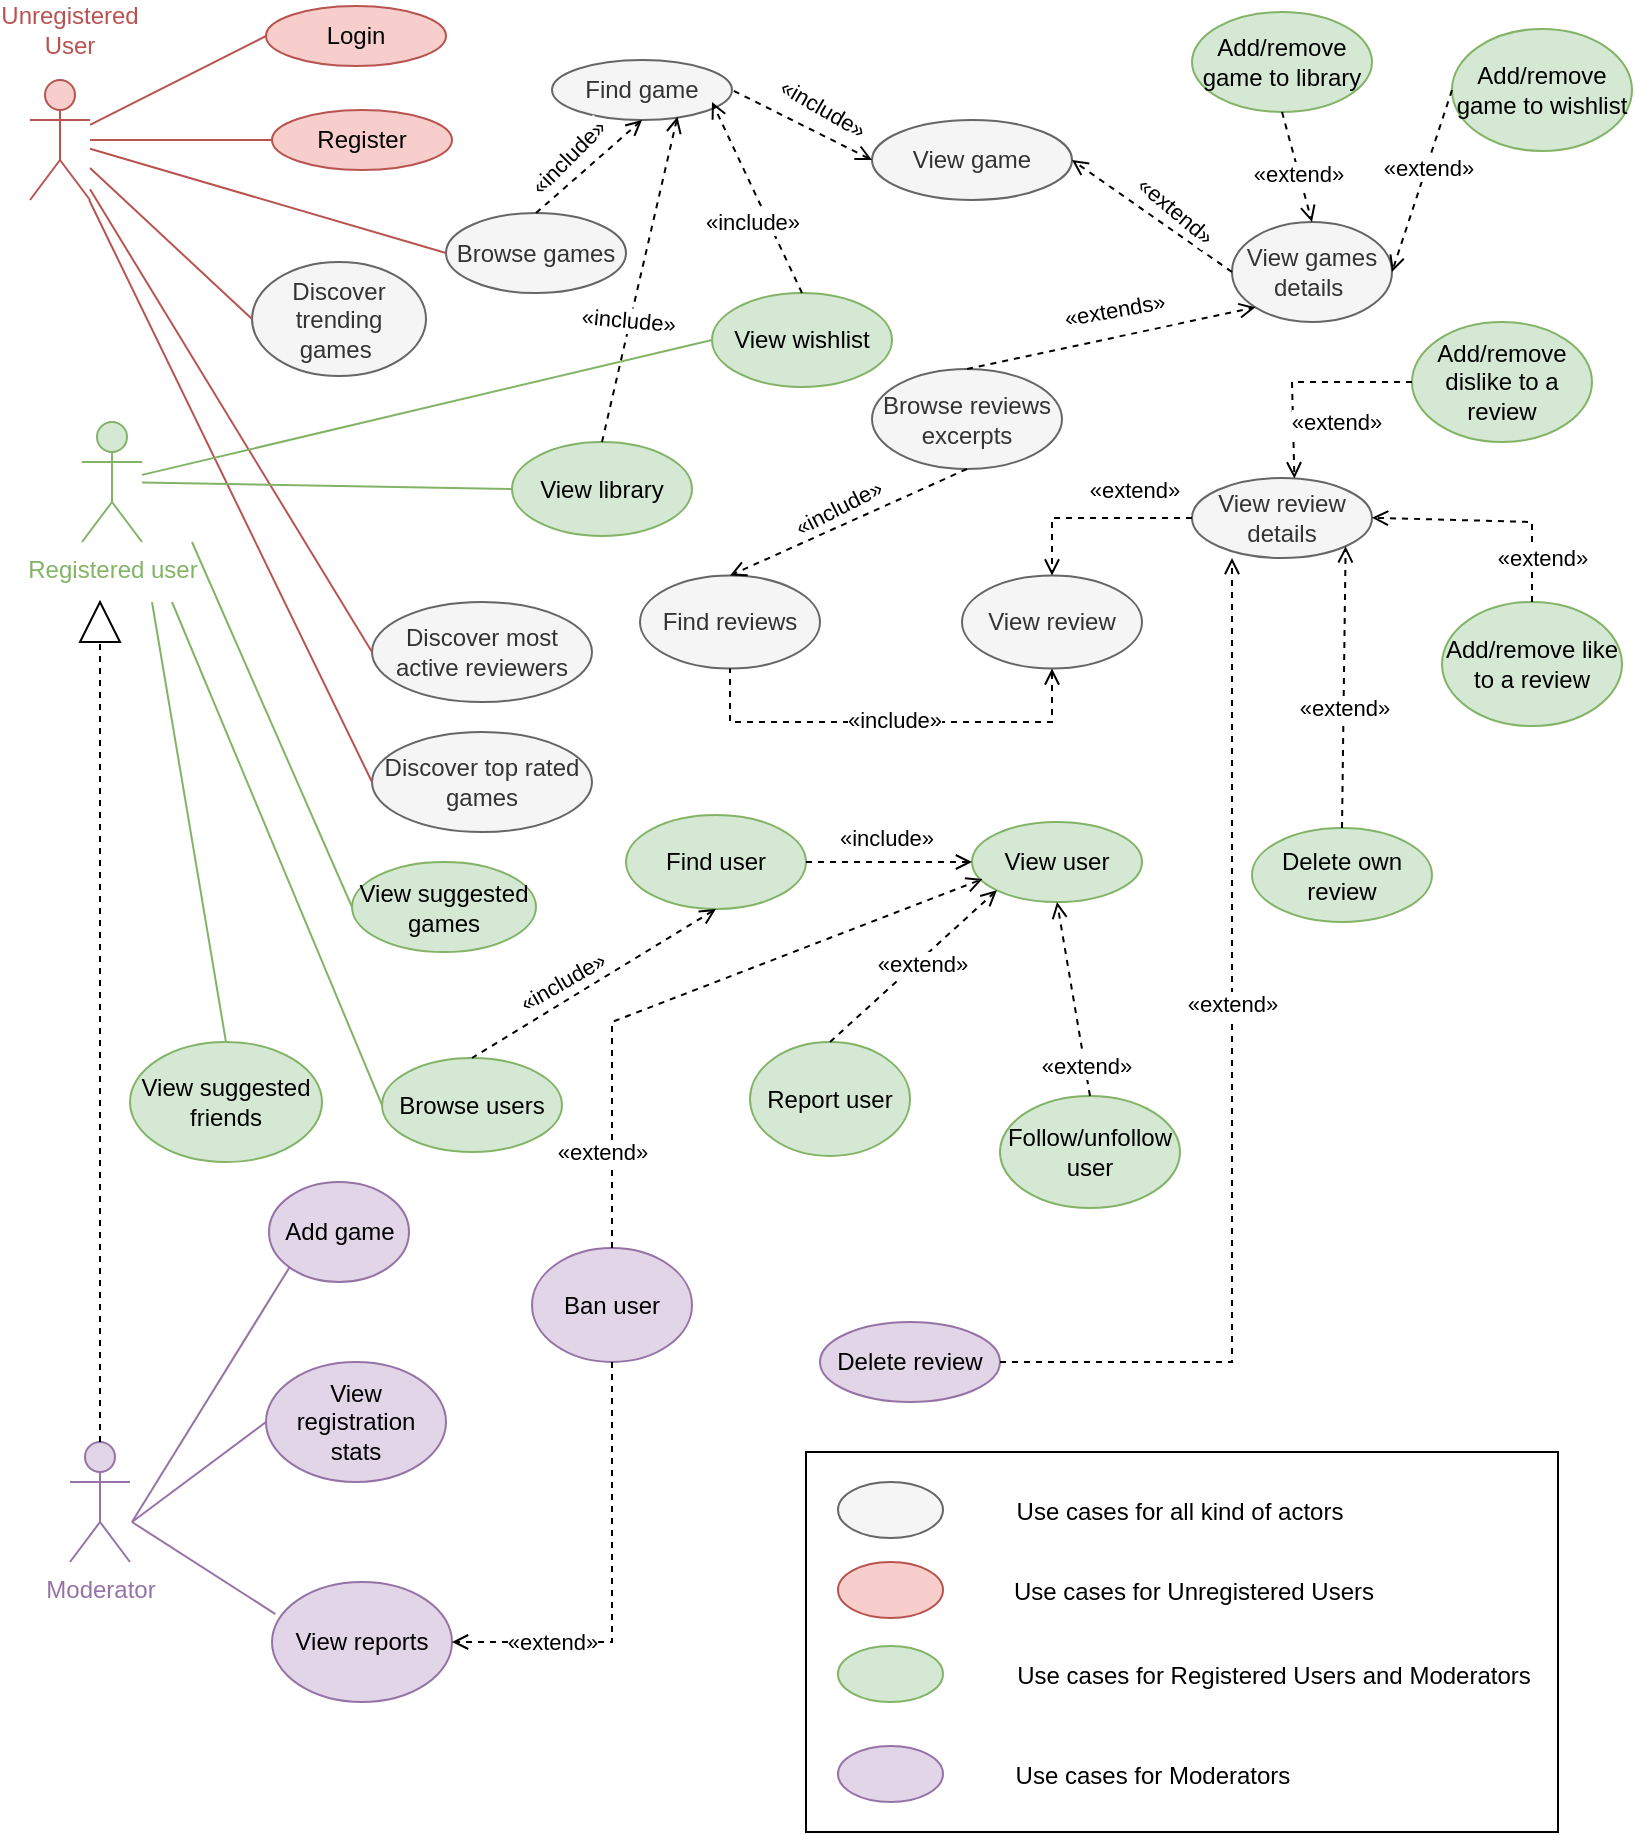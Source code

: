 <mxfile version="23.1.4" type="device">
  <diagram id="yN8YthIKL4q0k0T6N8ZN" name="Pagina-1">
    <mxGraphModel dx="989" dy="574" grid="1" gridSize="10" guides="1" tooltips="1" connect="1" arrows="1" fold="1" page="1" pageScale="1" pageWidth="827" pageHeight="1169" math="0" shadow="0">
      <root>
        <mxCell id="0" />
        <mxCell id="1" parent="0" />
        <mxCell id="J93L3I0hqiAf83k4fNBi-3" value="&lt;font color=&quot;#82b366&quot;&gt;Registered user&lt;/font&gt;" style="shape=umlActor;verticalLabelPosition=bottom;verticalAlign=top;html=1;outlineConnect=0;fillColor=#d5e8d4;strokeColor=#82b366;" parent="1" vertex="1">
          <mxGeometry x="52" y="268" width="30" height="60" as="geometry" />
        </mxCell>
        <mxCell id="J93L3I0hqiAf83k4fNBi-4" value="&lt;font color=&quot;#9673a6&quot;&gt;Moderator&lt;/font&gt;" style="shape=umlActor;verticalLabelPosition=bottom;verticalAlign=top;html=1;outlineConnect=0;fillColor=#e1d5e7;strokeColor=#9673a6;" parent="1" vertex="1">
          <mxGeometry x="46" y="778" width="30" height="60" as="geometry" />
        </mxCell>
        <mxCell id="J93L3I0hqiAf83k4fNBi-9" value="Browse games" style="ellipse;whiteSpace=wrap;html=1;fillColor=#f5f5f5;fontColor=#333333;strokeColor=#666666;" parent="1" vertex="1">
          <mxGeometry x="234" y="163.5" width="90" height="40" as="geometry" />
        </mxCell>
        <mxCell id="J93L3I0hqiAf83k4fNBi-11" value="" style="endArrow=none;html=1;rounded=0;entryX=0;entryY=0.5;entryDx=0;entryDy=0;fillColor=#f8cecc;strokeColor=#b85450;" parent="1" source="J93L3I0hqiAf83k4fNBi-1" target="J93L3I0hqiAf83k4fNBi-12" edge="1">
          <mxGeometry width="50" height="50" relative="1" as="geometry">
            <mxPoint x="157" y="188" as="sourcePoint" />
            <mxPoint x="237" y="188" as="targetPoint" />
          </mxGeometry>
        </mxCell>
        <mxCell id="J93L3I0hqiAf83k4fNBi-12" value="Login" style="ellipse;whiteSpace=wrap;html=1;fillColor=#f8cecc;strokeColor=#b85450;" parent="1" vertex="1">
          <mxGeometry x="144" y="60" width="90" height="30" as="geometry" />
        </mxCell>
        <mxCell id="J93L3I0hqiAf83k4fNBi-13" value="Find game" style="ellipse;whiteSpace=wrap;html=1;fillColor=#f5f5f5;fontColor=#333333;strokeColor=#666666;" parent="1" vertex="1">
          <mxGeometry x="287" y="87" width="90" height="30" as="geometry" />
        </mxCell>
        <mxCell id="J93L3I0hqiAf83k4fNBi-14" value="Register" style="ellipse;whiteSpace=wrap;html=1;fillColor=#f8cecc;strokeColor=#b85450;" parent="1" vertex="1">
          <mxGeometry x="147" y="112" width="90" height="30" as="geometry" />
        </mxCell>
        <mxCell id="J93L3I0hqiAf83k4fNBi-15" value="" style="endArrow=none;html=1;rounded=0;entryX=0;entryY=0.5;entryDx=0;entryDy=0;fillColor=#f8cecc;strokeColor=#b85450;" parent="1" source="J93L3I0hqiAf83k4fNBi-1" target="J93L3I0hqiAf83k4fNBi-14" edge="1">
          <mxGeometry width="50" height="50" relative="1" as="geometry">
            <mxPoint x="227" y="238" as="sourcePoint" />
            <mxPoint x="277" y="188" as="targetPoint" />
          </mxGeometry>
        </mxCell>
        <mxCell id="J93L3I0hqiAf83k4fNBi-16" value="" style="endArrow=none;html=1;rounded=0;entryX=0;entryY=0.5;entryDx=0;entryDy=0;fillColor=#f8cecc;strokeColor=#b85450;" parent="1" source="J93L3I0hqiAf83k4fNBi-1" target="J93L3I0hqiAf83k4fNBi-9" edge="1">
          <mxGeometry width="50" height="50" relative="1" as="geometry">
            <mxPoint x="117" y="238" as="sourcePoint" />
            <mxPoint x="187" y="248" as="targetPoint" />
          </mxGeometry>
        </mxCell>
        <mxCell id="J93L3I0hqiAf83k4fNBi-17" value="View game" style="ellipse;whiteSpace=wrap;html=1;fillColor=#f5f5f5;fontColor=#333333;strokeColor=#666666;" parent="1" vertex="1">
          <mxGeometry x="447" y="117" width="100" height="40" as="geometry" />
        </mxCell>
        <mxCell id="J93L3I0hqiAf83k4fNBi-20" value="" style="endArrow=none;html=1;rounded=0;exitX=0;exitY=0.5;exitDx=0;exitDy=0;dashed=1;endFill=0;entryX=1;entryY=0.5;entryDx=0;entryDy=0;startArrow=open;startFill=0;" parent="1" source="J93L3I0hqiAf83k4fNBi-17" target="J93L3I0hqiAf83k4fNBi-13" edge="1">
          <mxGeometry width="50" height="50" relative="1" as="geometry">
            <mxPoint x="297" y="288" as="sourcePoint" />
            <mxPoint x="217" y="268" as="targetPoint" />
          </mxGeometry>
        </mxCell>
        <mxCell id="J93L3I0hqiAf83k4fNBi-23" value="«include»" style="edgeLabel;html=1;align=center;verticalAlign=middle;resizable=0;points=[];rotation=30;" parent="1" vertex="1" connectable="0">
          <mxGeometry x="420.998" y="101.999" as="geometry">
            <mxPoint x="5.609" y="7.317" as="offset" />
          </mxGeometry>
        </mxCell>
        <mxCell id="J93L3I0hqiAf83k4fNBi-24" value="Discover top rated games" style="ellipse;whiteSpace=wrap;html=1;fillColor=#f5f5f5;fontColor=#333333;strokeColor=#666666;" parent="1" vertex="1">
          <mxGeometry x="197" y="423" width="110" height="50" as="geometry" />
        </mxCell>
        <mxCell id="J93L3I0hqiAf83k4fNBi-25" value="Discover most active reviewers" style="ellipse;whiteSpace=wrap;html=1;fillColor=#f5f5f5;fontColor=#333333;strokeColor=#666666;" parent="1" vertex="1">
          <mxGeometry x="197" y="358" width="110" height="50" as="geometry" />
        </mxCell>
        <mxCell id="J93L3I0hqiAf83k4fNBi-26" value="Browse reviews excerpts" style="ellipse;whiteSpace=wrap;html=1;fillColor=#f5f5f5;fontColor=#333333;strokeColor=#666666;" parent="1" vertex="1">
          <mxGeometry x="447" y="241.5" width="95" height="50" as="geometry" />
        </mxCell>
        <mxCell id="J93L3I0hqiAf83k4fNBi-27" value="View review details" style="ellipse;whiteSpace=wrap;html=1;fillColor=#f5f5f5;fontColor=#333333;strokeColor=#666666;" parent="1" vertex="1">
          <mxGeometry x="607" y="296" width="90" height="40" as="geometry" />
        </mxCell>
        <mxCell id="J93L3I0hqiAf83k4fNBi-28" value="View games details&amp;nbsp;" style="ellipse;whiteSpace=wrap;html=1;fillColor=#f5f5f5;fontColor=#333333;strokeColor=#666666;" parent="1" vertex="1">
          <mxGeometry x="627" y="168" width="80" height="50" as="geometry" />
        </mxCell>
        <mxCell id="J93L3I0hqiAf83k4fNBi-30" value="" style="endArrow=open;html=1;rounded=0;dashed=1;endFill=0;exitX=0;exitY=0.5;exitDx=0;exitDy=0;entryX=1;entryY=0.5;entryDx=0;entryDy=0;" parent="1" source="J93L3I0hqiAf83k4fNBi-28" target="J93L3I0hqiAf83k4fNBi-17" edge="1">
          <mxGeometry width="50" height="50" relative="1" as="geometry">
            <mxPoint x="377" y="218" as="sourcePoint" />
            <mxPoint x="397" y="138" as="targetPoint" />
          </mxGeometry>
        </mxCell>
        <mxCell id="J93L3I0hqiAf83k4fNBi-32" value="«extend»" style="edgeLabel;html=1;align=center;verticalAlign=middle;resizable=0;points=[];rotation=40;" parent="J93L3I0hqiAf83k4fNBi-30" vertex="1" connectable="0">
          <mxGeometry x="-0.297" relative="1" as="geometry">
            <mxPoint y="-12" as="offset" />
          </mxGeometry>
        </mxCell>
        <mxCell id="J93L3I0hqiAf83k4fNBi-34" value="" style="endArrow=open;html=1;rounded=0;dashed=1;endFill=0;entryX=0;entryY=1;entryDx=0;entryDy=0;exitX=0.5;exitY=0;exitDx=0;exitDy=0;" parent="1" source="J93L3I0hqiAf83k4fNBi-26" target="J93L3I0hqiAf83k4fNBi-28" edge="1">
          <mxGeometry width="50" height="50" relative="1" as="geometry">
            <mxPoint x="587" y="198" as="sourcePoint" />
            <mxPoint x="707" y="82.0" as="targetPoint" />
          </mxGeometry>
        </mxCell>
        <mxCell id="J93L3I0hqiAf83k4fNBi-38" value="«extends»" style="edgeLabel;html=1;align=center;verticalAlign=middle;resizable=0;points=[];rotation=-10;" parent="J93L3I0hqiAf83k4fNBi-34" vertex="1" connectable="0">
          <mxGeometry x="-0.26" y="-2" relative="1" as="geometry">
            <mxPoint x="19" y="-20" as="offset" />
          </mxGeometry>
        </mxCell>
        <mxCell id="J93L3I0hqiAf83k4fNBi-1" value="" style="shape=umlActor;verticalLabelPosition=bottom;verticalAlign=top;html=1;outlineConnect=0;fillColor=#f8cecc;strokeColor=#b85450;" parent="1" vertex="1">
          <mxGeometry x="26" y="97" width="30" height="60" as="geometry" />
        </mxCell>
        <mxCell id="J93L3I0hqiAf83k4fNBi-47" value="Discover trending games&amp;nbsp;" style="ellipse;whiteSpace=wrap;html=1;fillColor=#f5f5f5;fontColor=#333333;strokeColor=#666666;" parent="1" vertex="1">
          <mxGeometry x="137" y="188" width="87" height="57" as="geometry" />
        </mxCell>
        <mxCell id="J93L3I0hqiAf83k4fNBi-52" value="" style="endArrow=open;html=1;rounded=0;exitX=0.5;exitY=0;exitDx=0;exitDy=0;entryX=0.5;entryY=1;entryDx=0;entryDy=0;dashed=1;endFill=0;" parent="1" source="J93L3I0hqiAf83k4fNBi-9" target="J93L3I0hqiAf83k4fNBi-13" edge="1">
          <mxGeometry width="50" height="50" relative="1" as="geometry">
            <mxPoint x="327" y="158" as="sourcePoint" />
            <mxPoint x="337" y="198" as="targetPoint" />
          </mxGeometry>
        </mxCell>
        <mxCell id="J93L3I0hqiAf83k4fNBi-54" value="«include»" style="edgeLabel;html=1;align=center;verticalAlign=middle;resizable=0;points=[];rotation=-45;" parent="J93L3I0hqiAf83k4fNBi-52" vertex="1" connectable="0">
          <mxGeometry x="-0.279" y="-3" relative="1" as="geometry">
            <mxPoint x="-6" y="-13" as="offset" />
          </mxGeometry>
        </mxCell>
        <mxCell id="J93L3I0hqiAf83k4fNBi-56" value="" style="endArrow=none;html=1;rounded=0;entryX=0;entryY=0.5;entryDx=0;entryDy=0;fillColor=#f8cecc;strokeColor=#b85450;" parent="1" source="J93L3I0hqiAf83k4fNBi-1" target="J93L3I0hqiAf83k4fNBi-47" edge="1">
          <mxGeometry width="50" height="50" relative="1" as="geometry">
            <mxPoint x="127" y="328" as="sourcePoint" />
            <mxPoint x="177" y="278" as="targetPoint" />
          </mxGeometry>
        </mxCell>
        <mxCell id="J93L3I0hqiAf83k4fNBi-57" value="" style="endArrow=none;html=1;rounded=0;entryX=0;entryY=0.5;entryDx=0;entryDy=0;fillColor=#f8cecc;strokeColor=#b85450;" parent="1" source="J93L3I0hqiAf83k4fNBi-1" target="J93L3I0hqiAf83k4fNBi-25" edge="1">
          <mxGeometry width="50" height="50" relative="1" as="geometry">
            <mxPoint x="77" y="268" as="sourcePoint" />
            <mxPoint x="137" y="268" as="targetPoint" />
          </mxGeometry>
        </mxCell>
        <mxCell id="J93L3I0hqiAf83k4fNBi-58" value="" style="endArrow=none;html=1;rounded=0;entryX=0;entryY=0.5;entryDx=0;entryDy=0;fillColor=#f8cecc;strokeColor=#b85450;" parent="1" source="J93L3I0hqiAf83k4fNBi-1" target="J93L3I0hqiAf83k4fNBi-24" edge="1">
          <mxGeometry width="50" height="50" relative="1" as="geometry">
            <mxPoint x="47" y="318" as="sourcePoint" />
            <mxPoint x="97" y="268" as="targetPoint" />
          </mxGeometry>
        </mxCell>
        <mxCell id="J93L3I0hqiAf83k4fNBi-60" value="&lt;font style=&quot;font-size: 12px;&quot; color=&quot;#b85450&quot;&gt;Unregistered&lt;br&gt;User&lt;/font&gt;" style="text;html=1;align=center;verticalAlign=middle;whiteSpace=wrap;rounded=0;" parent="1" vertex="1">
          <mxGeometry x="16" y="57" width="60" height="30" as="geometry" />
        </mxCell>
        <mxCell id="J93L3I0hqiAf83k4fNBi-65" value="Add/remove game to wishlist" style="ellipse;whiteSpace=wrap;html=1;fillColor=#d5e8d4;strokeColor=#82b366;" parent="1" vertex="1">
          <mxGeometry x="737" y="71.5" width="90" height="61" as="geometry" />
        </mxCell>
        <mxCell id="J93L3I0hqiAf83k4fNBi-66" value="Add/remove game to library" style="ellipse;whiteSpace=wrap;html=1;fillColor=#d5e8d4;strokeColor=#82b366;" parent="1" vertex="1">
          <mxGeometry x="607" y="63" width="90" height="50" as="geometry" />
        </mxCell>
        <mxCell id="J93L3I0hqiAf83k4fNBi-67" value="" style="endArrow=open;html=1;rounded=0;dashed=1;endFill=0;exitX=0.5;exitY=1;exitDx=0;exitDy=0;entryX=0.5;entryY=0;entryDx=0;entryDy=0;" parent="1" source="J93L3I0hqiAf83k4fNBi-66" target="J93L3I0hqiAf83k4fNBi-28" edge="1">
          <mxGeometry width="50" height="50" relative="1" as="geometry">
            <mxPoint x="687" y="283" as="sourcePoint" />
            <mxPoint x="627" y="238" as="targetPoint" />
          </mxGeometry>
        </mxCell>
        <mxCell id="J93L3I0hqiAf83k4fNBi-68" value="«extend»" style="edgeLabel;html=1;align=center;verticalAlign=middle;resizable=0;points=[];rotation=0;" parent="J93L3I0hqiAf83k4fNBi-67" vertex="1" connectable="0">
          <mxGeometry x="-0.297" relative="1" as="geometry">
            <mxPoint x="2" y="11" as="offset" />
          </mxGeometry>
        </mxCell>
        <mxCell id="J93L3I0hqiAf83k4fNBi-69" value="" style="endArrow=open;html=1;rounded=0;dashed=1;endFill=0;exitX=0;exitY=0.5;exitDx=0;exitDy=0;entryX=1;entryY=0.5;entryDx=0;entryDy=0;" parent="1" source="J93L3I0hqiAf83k4fNBi-65" target="J93L3I0hqiAf83k4fNBi-28" edge="1">
          <mxGeometry width="50" height="50" relative="1" as="geometry">
            <mxPoint x="640" y="102" as="sourcePoint" />
            <mxPoint x="657" y="167" as="targetPoint" />
          </mxGeometry>
        </mxCell>
        <mxCell id="J93L3I0hqiAf83k4fNBi-70" value="«extend»" style="edgeLabel;html=1;align=center;verticalAlign=middle;resizable=0;points=[];rotation=0;" parent="J93L3I0hqiAf83k4fNBi-69" vertex="1" connectable="0">
          <mxGeometry x="-0.297" relative="1" as="geometry">
            <mxPoint x="-2" y="7" as="offset" />
          </mxGeometry>
        </mxCell>
        <mxCell id="J93L3I0hqiAf83k4fNBi-71" value="" style="triangle;whiteSpace=wrap;html=1;rotation=-90;" parent="1" vertex="1">
          <mxGeometry x="51" y="358" width="20" height="20" as="geometry" />
        </mxCell>
        <mxCell id="J93L3I0hqiAf83k4fNBi-72" value="" style="endArrow=none;html=1;rounded=0;entryX=0;entryY=0.5;entryDx=0;entryDy=0;dashed=1;" parent="1" source="J93L3I0hqiAf83k4fNBi-4" target="J93L3I0hqiAf83k4fNBi-71" edge="1">
          <mxGeometry width="50" height="50" relative="1" as="geometry">
            <mxPoint x="77" y="448" as="sourcePoint" />
            <mxPoint x="127" y="398" as="targetPoint" />
          </mxGeometry>
        </mxCell>
        <mxCell id="J93L3I0hqiAf83k4fNBi-77" value="Delete review" style="ellipse;whiteSpace=wrap;html=1;fillColor=#e1d5e7;strokeColor=#9673a6;" parent="1" vertex="1">
          <mxGeometry x="421" y="718" width="90" height="40" as="geometry" />
        </mxCell>
        <mxCell id="J93L3I0hqiAf83k4fNBi-79" value="Add/remove like to a review" style="ellipse;whiteSpace=wrap;html=1;fillColor=#d5e8d4;strokeColor=#82b366;" parent="1" vertex="1">
          <mxGeometry x="732" y="358" width="90" height="62" as="geometry" />
        </mxCell>
        <mxCell id="J93L3I0hqiAf83k4fNBi-80" value="Add/remove dislike to a review" style="ellipse;whiteSpace=wrap;html=1;fillColor=#d5e8d4;strokeColor=#82b366;" parent="1" vertex="1">
          <mxGeometry x="717" y="218" width="90" height="60" as="geometry" />
        </mxCell>
        <mxCell id="J93L3I0hqiAf83k4fNBi-82" value="" style="endArrow=open;html=1;rounded=0;dashed=1;endFill=0;exitX=0;exitY=0.5;exitDx=0;exitDy=0;entryX=0.569;entryY=0.005;entryDx=0;entryDy=0;entryPerimeter=0;" parent="1" source="J93L3I0hqiAf83k4fNBi-80" target="J93L3I0hqiAf83k4fNBi-27" edge="1">
          <mxGeometry width="50" height="50" relative="1" as="geometry">
            <mxPoint x="707" y="238" as="sourcePoint" />
            <mxPoint x="572" y="238" as="targetPoint" />
            <Array as="points">
              <mxPoint x="657" y="248" />
            </Array>
          </mxGeometry>
        </mxCell>
        <mxCell id="J93L3I0hqiAf83k4fNBi-83" value="«extend»" style="edgeLabel;html=1;align=center;verticalAlign=middle;resizable=0;points=[];rotation=0;" parent="J93L3I0hqiAf83k4fNBi-82" vertex="1" connectable="0">
          <mxGeometry x="-0.297" relative="1" as="geometry">
            <mxPoint y="20" as="offset" />
          </mxGeometry>
        </mxCell>
        <mxCell id="J93L3I0hqiAf83k4fNBi-85" value="" style="endArrow=open;html=1;rounded=0;dashed=1;endFill=0;exitX=0.5;exitY=0;exitDx=0;exitDy=0;entryX=1;entryY=0.5;entryDx=0;entryDy=0;" parent="1" source="J93L3I0hqiAf83k4fNBi-79" edge="1">
          <mxGeometry width="50" height="50" relative="1" as="geometry">
            <mxPoint x="779.21" y="348.004" as="sourcePoint" />
            <mxPoint x="697" y="315.88" as="targetPoint" />
            <Array as="points">
              <mxPoint x="777" y="318" />
            </Array>
          </mxGeometry>
        </mxCell>
        <mxCell id="J93L3I0hqiAf83k4fNBi-86" value="«extend»" style="edgeLabel;html=1;align=center;verticalAlign=middle;resizable=0;points=[];rotation=0;" parent="J93L3I0hqiAf83k4fNBi-85" vertex="1" connectable="0">
          <mxGeometry x="-0.297" relative="1" as="geometry">
            <mxPoint x="7" y="18" as="offset" />
          </mxGeometry>
        </mxCell>
        <mxCell id="J93L3I0hqiAf83k4fNBi-87" value="Delete own review" style="ellipse;whiteSpace=wrap;html=1;fillColor=#d5e8d4;strokeColor=#82b366;" parent="1" vertex="1">
          <mxGeometry x="637" y="471" width="90" height="47" as="geometry" />
        </mxCell>
        <mxCell id="J93L3I0hqiAf83k4fNBi-88" value="" style="endArrow=open;html=1;rounded=0;dashed=1;endFill=0;exitX=0.5;exitY=0;exitDx=0;exitDy=0;entryX=1;entryY=1;entryDx=0;entryDy=0;" parent="1" source="J93L3I0hqiAf83k4fNBi-87" target="J93L3I0hqiAf83k4fNBi-27" edge="1">
          <mxGeometry width="50" height="50" relative="1" as="geometry">
            <mxPoint x="577" y="337" as="sourcePoint" />
            <mxPoint x="447" y="328" as="targetPoint" />
          </mxGeometry>
        </mxCell>
        <mxCell id="J93L3I0hqiAf83k4fNBi-89" value="«extend»" style="edgeLabel;html=1;align=center;verticalAlign=middle;resizable=0;points=[];rotation=0;" parent="J93L3I0hqiAf83k4fNBi-88" vertex="1" connectable="0">
          <mxGeometry x="-0.297" relative="1" as="geometry">
            <mxPoint y="-11" as="offset" />
          </mxGeometry>
        </mxCell>
        <mxCell id="J93L3I0hqiAf83k4fNBi-92" value="" style="endArrow=open;html=1;rounded=0;dashed=1;endFill=0;exitX=1;exitY=0.5;exitDx=0;exitDy=0;entryX=0.5;entryY=1;entryDx=0;entryDy=0;" parent="1" source="J93L3I0hqiAf83k4fNBi-77" edge="1">
          <mxGeometry width="50" height="50" relative="1" as="geometry">
            <mxPoint x="672.0" y="878" as="sourcePoint" />
            <mxPoint x="627.0" y="336.0" as="targetPoint" />
            <Array as="points">
              <mxPoint x="627" y="738" />
            </Array>
          </mxGeometry>
        </mxCell>
        <mxCell id="J93L3I0hqiAf83k4fNBi-93" value="«extend»" style="edgeLabel;html=1;align=center;verticalAlign=middle;resizable=0;points=[];rotation=0;" parent="J93L3I0hqiAf83k4fNBi-92" vertex="1" connectable="0">
          <mxGeometry x="-0.26" y="-2" relative="1" as="geometry">
            <mxPoint x="-2" y="-104" as="offset" />
          </mxGeometry>
        </mxCell>
        <mxCell id="J93L3I0hqiAf83k4fNBi-95" value="View library" style="ellipse;whiteSpace=wrap;html=1;fillColor=#d5e8d4;strokeColor=#82b366;" parent="1" vertex="1">
          <mxGeometry x="267" y="278" width="90" height="47" as="geometry" />
        </mxCell>
        <mxCell id="J93L3I0hqiAf83k4fNBi-96" value="View wishlist" style="ellipse;whiteSpace=wrap;html=1;fillColor=#d5e8d4;strokeColor=#82b366;" parent="1" vertex="1">
          <mxGeometry x="367" y="203.5" width="90" height="47" as="geometry" />
        </mxCell>
        <mxCell id="J93L3I0hqiAf83k4fNBi-105" value="" style="endArrow=none;html=1;rounded=0;entryX=0;entryY=0.5;entryDx=0;entryDy=0;fillColor=#d5e8d4;strokeColor=#82b366;" parent="1" source="J93L3I0hqiAf83k4fNBi-3" target="J93L3I0hqiAf83k4fNBi-95" edge="1">
          <mxGeometry width="50" height="50" relative="1" as="geometry">
            <mxPoint x="417" y="398" as="sourcePoint" />
            <mxPoint x="467" y="348" as="targetPoint" />
          </mxGeometry>
        </mxCell>
        <mxCell id="J93L3I0hqiAf83k4fNBi-106" value="" style="endArrow=none;html=1;rounded=0;entryX=0;entryY=0.5;entryDx=0;entryDy=0;fillColor=#d5e8d4;strokeColor=#82b366;" parent="1" source="J93L3I0hqiAf83k4fNBi-3" target="J93L3I0hqiAf83k4fNBi-96" edge="1">
          <mxGeometry width="50" height="50" relative="1" as="geometry">
            <mxPoint x="357" y="398" as="sourcePoint" />
            <mxPoint x="407" y="348" as="targetPoint" />
          </mxGeometry>
        </mxCell>
        <mxCell id="J93L3I0hqiAf83k4fNBi-109" value="Find user" style="ellipse;whiteSpace=wrap;html=1;fillColor=#d5e8d4;strokeColor=#82b366;" parent="1" vertex="1">
          <mxGeometry x="324" y="464.5" width="90" height="47" as="geometry" />
        </mxCell>
        <mxCell id="J93L3I0hqiAf83k4fNBi-110" value="Browse users" style="ellipse;whiteSpace=wrap;html=1;fillColor=#d5e8d4;strokeColor=#82b366;" parent="1" vertex="1">
          <mxGeometry x="202" y="586" width="90" height="47" as="geometry" />
        </mxCell>
        <mxCell id="J93L3I0hqiAf83k4fNBi-111" value="View user" style="ellipse;whiteSpace=wrap;html=1;fillColor=#d5e8d4;strokeColor=#82b366;" parent="1" vertex="1">
          <mxGeometry x="497" y="468" width="85" height="40" as="geometry" />
        </mxCell>
        <mxCell id="J93L3I0hqiAf83k4fNBi-115" value="" style="endArrow=open;html=1;rounded=0;exitX=1;exitY=0.5;exitDx=0;exitDy=0;entryX=0;entryY=0.5;entryDx=0;entryDy=0;endFill=0;dashed=1;" parent="1" source="J93L3I0hqiAf83k4fNBi-109" target="J93L3I0hqiAf83k4fNBi-111" edge="1">
          <mxGeometry width="50" height="50" relative="1" as="geometry">
            <mxPoint x="487" y="518" as="sourcePoint" />
            <mxPoint x="567" y="518" as="targetPoint" />
          </mxGeometry>
        </mxCell>
        <mxCell id="J93L3I0hqiAf83k4fNBi-116" value="«include»" style="edgeLabel;html=1;align=center;verticalAlign=middle;resizable=0;points=[];rotation=0;" parent="J93L3I0hqiAf83k4fNBi-115" vertex="1" connectable="0">
          <mxGeometry x="0.056" relative="1" as="geometry">
            <mxPoint x="-4" y="-12" as="offset" />
          </mxGeometry>
        </mxCell>
        <mxCell id="J93L3I0hqiAf83k4fNBi-118" value="" style="endArrow=none;html=1;rounded=0;exitX=0.5;exitY=1;exitDx=0;exitDy=0;entryX=0.5;entryY=0;entryDx=0;entryDy=0;endFill=0;dashed=1;startArrow=open;startFill=0;" parent="1" source="J93L3I0hqiAf83k4fNBi-109" target="J93L3I0hqiAf83k4fNBi-110" edge="1">
          <mxGeometry width="50" height="50" relative="1" as="geometry">
            <mxPoint x="417" y="412" as="sourcePoint" />
            <mxPoint x="497" y="408" as="targetPoint" />
          </mxGeometry>
        </mxCell>
        <mxCell id="J93L3I0hqiAf83k4fNBi-119" value="«include»" style="edgeLabel;html=1;align=center;verticalAlign=middle;resizable=0;points=[];rotation=-30;" parent="J93L3I0hqiAf83k4fNBi-118" vertex="1" connectable="0">
          <mxGeometry x="0.056" relative="1" as="geometry">
            <mxPoint x="-13" y="-3" as="offset" />
          </mxGeometry>
        </mxCell>
        <mxCell id="J93L3I0hqiAf83k4fNBi-121" value="Follow/unfollow user" style="ellipse;whiteSpace=wrap;html=1;fillColor=#d5e8d4;strokeColor=#82b366;" parent="1" vertex="1">
          <mxGeometry x="511" y="605" width="90" height="56" as="geometry" />
        </mxCell>
        <mxCell id="J93L3I0hqiAf83k4fNBi-122" value="Report user" style="ellipse;whiteSpace=wrap;html=1;fillColor=#d5e8d4;strokeColor=#82b366;" parent="1" vertex="1">
          <mxGeometry x="386" y="578" width="80" height="57" as="geometry" />
        </mxCell>
        <mxCell id="J93L3I0hqiAf83k4fNBi-123" value="" style="endArrow=open;html=1;rounded=0;entryX=0;entryY=1;entryDx=0;entryDy=0;exitX=0.5;exitY=0;exitDx=0;exitDy=0;dashed=1;endFill=0;" parent="1" source="J93L3I0hqiAf83k4fNBi-122" target="J93L3I0hqiAf83k4fNBi-111" edge="1">
          <mxGeometry width="50" height="50" relative="1" as="geometry">
            <mxPoint x="437" y="518" as="sourcePoint" />
            <mxPoint x="487" y="468" as="targetPoint" />
          </mxGeometry>
        </mxCell>
        <mxCell id="J93L3I0hqiAf83k4fNBi-128" value="«extend»" style="edgeLabel;html=1;align=center;verticalAlign=middle;resizable=0;points=[];" parent="J93L3I0hqiAf83k4fNBi-123" vertex="1" connectable="0">
          <mxGeometry x="0.107" y="1" relative="1" as="geometry">
            <mxPoint y="4" as="offset" />
          </mxGeometry>
        </mxCell>
        <mxCell id="J93L3I0hqiAf83k4fNBi-124" value="" style="endArrow=open;html=1;rounded=0;entryX=0.5;entryY=1;entryDx=0;entryDy=0;exitX=0.5;exitY=0;exitDx=0;exitDy=0;dashed=1;endFill=0;" parent="1" source="J93L3I0hqiAf83k4fNBi-121" target="J93L3I0hqiAf83k4fNBi-111" edge="1">
          <mxGeometry width="50" height="50" relative="1" as="geometry">
            <mxPoint x="457" y="498" as="sourcePoint" />
            <mxPoint x="507" y="448" as="targetPoint" />
            <Array as="points" />
          </mxGeometry>
        </mxCell>
        <mxCell id="J93L3I0hqiAf83k4fNBi-127" value="«extend»" style="edgeLabel;html=1;align=center;verticalAlign=middle;resizable=0;points=[];" parent="J93L3I0hqiAf83k4fNBi-124" vertex="1" connectable="0">
          <mxGeometry x="-0.191" relative="1" as="geometry">
            <mxPoint x="4" y="24" as="offset" />
          </mxGeometry>
        </mxCell>
        <mxCell id="J93L3I0hqiAf83k4fNBi-133" value="" style="endArrow=none;html=1;rounded=0;exitX=0.5;exitY=0;exitDx=0;exitDy=0;fillColor=#d5e8d4;strokeColor=#82b366;" parent="1" source="J93L3I0hqiAf83k4fNBi-134" edge="1">
          <mxGeometry width="50" height="50" relative="1" as="geometry">
            <mxPoint x="117" y="458" as="sourcePoint" />
            <mxPoint x="87" y="358" as="targetPoint" />
          </mxGeometry>
        </mxCell>
        <mxCell id="J93L3I0hqiAf83k4fNBi-134" value="View suggested friends" style="ellipse;whiteSpace=wrap;html=1;fillColor=#d5e8d4;strokeColor=#82b366;" parent="1" vertex="1">
          <mxGeometry x="76" y="578" width="96" height="60" as="geometry" />
        </mxCell>
        <mxCell id="J93L3I0hqiAf83k4fNBi-135" value="Add game" style="ellipse;whiteSpace=wrap;html=1;fillColor=#e1d5e7;strokeColor=#9673a6;" parent="1" vertex="1">
          <mxGeometry x="145.5" y="648" width="70" height="50" as="geometry" />
        </mxCell>
        <mxCell id="J93L3I0hqiAf83k4fNBi-136" value="View reports" style="ellipse;whiteSpace=wrap;html=1;fillColor=#e1d5e7;strokeColor=#9673a6;" parent="1" vertex="1">
          <mxGeometry x="147" y="848" width="90" height="60" as="geometry" />
        </mxCell>
        <mxCell id="J93L3I0hqiAf83k4fNBi-137" value="Ban user" style="ellipse;whiteSpace=wrap;html=1;fillColor=#e1d5e7;strokeColor=#9673a6;" parent="1" vertex="1">
          <mxGeometry x="277" y="681" width="80" height="57" as="geometry" />
        </mxCell>
        <mxCell id="J93L3I0hqiAf83k4fNBi-138" value="" style="endArrow=none;html=1;rounded=0;entryX=0;entryY=1;entryDx=0;entryDy=0;fillColor=#e1d5e7;strokeColor=#9673a6;" parent="1" target="J93L3I0hqiAf83k4fNBi-135" edge="1">
          <mxGeometry width="50" height="50" relative="1" as="geometry">
            <mxPoint x="77" y="818" as="sourcePoint" />
            <mxPoint x="117" y="658" as="targetPoint" />
          </mxGeometry>
        </mxCell>
        <mxCell id="J93L3I0hqiAf83k4fNBi-139" value="" style="endArrow=none;html=1;rounded=0;entryX=0.019;entryY=0.267;entryDx=0;entryDy=0;entryPerimeter=0;fillColor=#e1d5e7;strokeColor=#9673a6;" parent="1" target="J93L3I0hqiAf83k4fNBi-136" edge="1">
          <mxGeometry width="50" height="50" relative="1" as="geometry">
            <mxPoint x="77" y="818" as="sourcePoint" />
            <mxPoint x="277" y="578" as="targetPoint" />
          </mxGeometry>
        </mxCell>
        <mxCell id="J93L3I0hqiAf83k4fNBi-141" value="" style="endArrow=open;html=1;rounded=0;exitX=0.5;exitY=1;exitDx=0;exitDy=0;dashed=1;endFill=0;entryX=1;entryY=0.5;entryDx=0;entryDy=0;" parent="1" source="J93L3I0hqiAf83k4fNBi-137" target="J93L3I0hqiAf83k4fNBi-136" edge="1">
          <mxGeometry width="50" height="50" relative="1" as="geometry">
            <mxPoint x="314" y="725" as="sourcePoint" />
            <mxPoint x="244" y="878" as="targetPoint" />
            <Array as="points">
              <mxPoint x="317" y="878" />
            </Array>
          </mxGeometry>
        </mxCell>
        <mxCell id="J93L3I0hqiAf83k4fNBi-146" value="«extend»" style="edgeLabel;html=1;align=center;verticalAlign=middle;resizable=0;points=[];rotation=0;" parent="J93L3I0hqiAf83k4fNBi-141" vertex="1" connectable="0">
          <mxGeometry x="-0.511" relative="1" as="geometry">
            <mxPoint x="-30" y="86" as="offset" />
          </mxGeometry>
        </mxCell>
        <mxCell id="J93L3I0hqiAf83k4fNBi-147" value="View registration stats" style="ellipse;whiteSpace=wrap;html=1;fillColor=#e1d5e7;strokeColor=#9673a6;" parent="1" vertex="1">
          <mxGeometry x="144" y="738" width="90" height="60" as="geometry" />
        </mxCell>
        <mxCell id="J93L3I0hqiAf83k4fNBi-150" value="" style="endArrow=none;html=1;rounded=0;entryX=0;entryY=0.5;entryDx=0;entryDy=0;fillColor=#e1d5e7;strokeColor=#9673a6;" parent="1" target="J93L3I0hqiAf83k4fNBi-147" edge="1">
          <mxGeometry width="50" height="50" relative="1" as="geometry">
            <mxPoint x="77" y="818" as="sourcePoint" />
            <mxPoint x="157" y="638" as="targetPoint" />
          </mxGeometry>
        </mxCell>
        <mxCell id="ccNOi4Jt7ap0Bbpy0pkN-1" value="" style="endArrow=none;html=1;rounded=0;exitX=0;exitY=0.5;exitDx=0;exitDy=0;fillColor=#d5e8d4;strokeColor=#82b366;" edge="1" parent="1" source="J93L3I0hqiAf83k4fNBi-110">
          <mxGeometry width="50" height="50" relative="1" as="geometry">
            <mxPoint x="397" y="378" as="sourcePoint" />
            <mxPoint x="97" y="358" as="targetPoint" />
          </mxGeometry>
        </mxCell>
        <mxCell id="ccNOi4Jt7ap0Bbpy0pkN-8" value="Find reviews" style="ellipse;whiteSpace=wrap;html=1;fillColor=#f5f5f5;fontColor=#333333;strokeColor=#666666;" vertex="1" parent="1">
          <mxGeometry x="331" y="344.75" width="90" height="46.5" as="geometry" />
        </mxCell>
        <mxCell id="ccNOi4Jt7ap0Bbpy0pkN-9" value="View review" style="ellipse;whiteSpace=wrap;html=1;fillColor=#f5f5f5;fontColor=#333333;strokeColor=#666666;" vertex="1" parent="1">
          <mxGeometry x="492" y="344.75" width="90" height="46.5" as="geometry" />
        </mxCell>
        <mxCell id="ccNOi4Jt7ap0Bbpy0pkN-10" value="" style="endArrow=open;html=1;rounded=0;entryX=0.5;entryY=0;entryDx=0;entryDy=0;endFill=0;dashed=1;exitX=0;exitY=0.5;exitDx=0;exitDy=0;" edge="1" parent="1" source="J93L3I0hqiAf83k4fNBi-27" target="ccNOi4Jt7ap0Bbpy0pkN-9">
          <mxGeometry width="50" height="50" relative="1" as="geometry">
            <mxPoint x="582" y="308" as="sourcePoint" />
            <mxPoint x="527" y="428" as="targetPoint" />
            <Array as="points">
              <mxPoint x="537" y="316" />
            </Array>
          </mxGeometry>
        </mxCell>
        <mxCell id="ccNOi4Jt7ap0Bbpy0pkN-12" value="«extend»" style="edgeLabel;html=1;align=center;verticalAlign=middle;resizable=0;points=[];rotation=0;" vertex="1" connectable="0" parent="ccNOi4Jt7ap0Bbpy0pkN-10">
          <mxGeometry x="0.006" y="-4" relative="1" as="geometry">
            <mxPoint x="20" y="-10" as="offset" />
          </mxGeometry>
        </mxCell>
        <mxCell id="ccNOi4Jt7ap0Bbpy0pkN-13" value="" style="endArrow=none;html=1;rounded=0;exitX=0.5;exitY=1;exitDx=0;exitDy=0;dashed=1;endFill=0;startArrow=open;startFill=0;entryX=0.5;entryY=1;entryDx=0;entryDy=0;" edge="1" parent="1" source="ccNOi4Jt7ap0Bbpy0pkN-9" target="ccNOi4Jt7ap0Bbpy0pkN-8">
          <mxGeometry width="50" height="50" relative="1" as="geometry">
            <mxPoint x="467" y="344.5" as="sourcePoint" />
            <mxPoint x="376" y="408" as="targetPoint" />
            <Array as="points">
              <mxPoint x="537" y="418" />
              <mxPoint x="376" y="418" />
            </Array>
          </mxGeometry>
        </mxCell>
        <mxCell id="ccNOi4Jt7ap0Bbpy0pkN-14" value="«include»" style="edgeLabel;html=1;align=center;verticalAlign=middle;resizable=0;points=[];" vertex="1" connectable="0" parent="ccNOi4Jt7ap0Bbpy0pkN-13">
          <mxGeometry x="-0.024" relative="1" as="geometry">
            <mxPoint x="-2" y="-1" as="offset" />
          </mxGeometry>
        </mxCell>
        <mxCell id="ccNOi4Jt7ap0Bbpy0pkN-15" value="" style="endArrow=open;html=1;rounded=0;exitX=0.5;exitY=1;exitDx=0;exitDy=0;entryX=0.5;entryY=0;entryDx=0;entryDy=0;dashed=1;endFill=0;" edge="1" parent="1" source="J93L3I0hqiAf83k4fNBi-26" target="ccNOi4Jt7ap0Bbpy0pkN-8">
          <mxGeometry width="50" height="50" relative="1" as="geometry">
            <mxPoint x="293" y="176" as="sourcePoint" />
            <mxPoint x="342" y="127" as="targetPoint" />
          </mxGeometry>
        </mxCell>
        <mxCell id="ccNOi4Jt7ap0Bbpy0pkN-16" value="«include»" style="edgeLabel;html=1;align=center;verticalAlign=middle;resizable=0;points=[];rotation=-27;" vertex="1" connectable="0" parent="ccNOi4Jt7ap0Bbpy0pkN-15">
          <mxGeometry x="-0.279" y="-3" relative="1" as="geometry">
            <mxPoint x="-21" y="3" as="offset" />
          </mxGeometry>
        </mxCell>
        <mxCell id="ccNOi4Jt7ap0Bbpy0pkN-17" value="" style="endArrow=open;html=1;rounded=0;entryX=0.062;entryY=0.713;entryDx=0;entryDy=0;exitX=0.5;exitY=0;exitDx=0;exitDy=0;dashed=1;endFill=0;entryPerimeter=0;" edge="1" parent="1" source="J93L3I0hqiAf83k4fNBi-137" target="J93L3I0hqiAf83k4fNBi-111">
          <mxGeometry width="50" height="50" relative="1" as="geometry">
            <mxPoint x="287" y="661" as="sourcePoint" />
            <mxPoint x="476.59" y="496.66" as="targetPoint" />
            <Array as="points">
              <mxPoint x="317" y="568" />
            </Array>
          </mxGeometry>
        </mxCell>
        <mxCell id="ccNOi4Jt7ap0Bbpy0pkN-18" value="«extend»" style="edgeLabel;html=1;align=center;verticalAlign=middle;resizable=0;points=[];" vertex="1" connectable="0" parent="ccNOi4Jt7ap0Bbpy0pkN-17">
          <mxGeometry x="0.107" y="1" relative="1" as="geometry">
            <mxPoint x="-60" y="87" as="offset" />
          </mxGeometry>
        </mxCell>
        <mxCell id="ccNOi4Jt7ap0Bbpy0pkN-19" value="View suggested games" style="ellipse;whiteSpace=wrap;html=1;fillColor=#d5e8d4;strokeColor=#82b366;" vertex="1" parent="1">
          <mxGeometry x="187" y="488" width="92" height="45" as="geometry" />
        </mxCell>
        <mxCell id="ccNOi4Jt7ap0Bbpy0pkN-20" value="" style="endArrow=none;html=1;rounded=0;entryX=0;entryY=0.5;entryDx=0;entryDy=0;fillColor=#d5e8d4;strokeColor=#82b366;" edge="1" parent="1" target="ccNOi4Jt7ap0Bbpy0pkN-19">
          <mxGeometry width="50" height="50" relative="1" as="geometry">
            <mxPoint x="107" y="328" as="sourcePoint" />
            <mxPoint x="177" y="438" as="targetPoint" />
          </mxGeometry>
        </mxCell>
        <mxCell id="ccNOi4Jt7ap0Bbpy0pkN-21" value="" style="endArrow=open;html=1;rounded=0;exitX=0.5;exitY=0;exitDx=0;exitDy=0;entryX=0.697;entryY=0.946;entryDx=0;entryDy=0;dashed=1;endFill=0;entryPerimeter=0;" edge="1" parent="1" source="J93L3I0hqiAf83k4fNBi-95" target="J93L3I0hqiAf83k4fNBi-13">
          <mxGeometry width="50" height="50" relative="1" as="geometry">
            <mxPoint x="293" y="232" as="sourcePoint" />
            <mxPoint x="342" y="183" as="targetPoint" />
          </mxGeometry>
        </mxCell>
        <mxCell id="ccNOi4Jt7ap0Bbpy0pkN-22" value="«include»" style="edgeLabel;html=1;align=center;verticalAlign=middle;resizable=0;points=[];rotation=5;" vertex="1" connectable="0" parent="ccNOi4Jt7ap0Bbpy0pkN-21">
          <mxGeometry x="-0.279" y="-3" relative="1" as="geometry">
            <mxPoint x="-4" y="-4" as="offset" />
          </mxGeometry>
        </mxCell>
        <mxCell id="ccNOi4Jt7ap0Bbpy0pkN-23" value="" style="endArrow=open;html=1;rounded=0;exitX=0.5;exitY=0;exitDx=0;exitDy=0;dashed=1;endFill=0;" edge="1" parent="1" source="J93L3I0hqiAf83k4fNBi-96">
          <mxGeometry width="50" height="50" relative="1" as="geometry">
            <mxPoint x="377" y="198" as="sourcePoint" />
            <mxPoint x="367" y="108" as="targetPoint" />
          </mxGeometry>
        </mxCell>
        <mxCell id="ccNOi4Jt7ap0Bbpy0pkN-24" value="«include»" style="edgeLabel;html=1;align=center;verticalAlign=middle;resizable=0;points=[];rotation=0;" vertex="1" connectable="0" parent="1">
          <mxGeometry x="387.003" y="168.001" as="geometry" />
        </mxCell>
        <mxCell id="ccNOi4Jt7ap0Bbpy0pkN-26" value="" style="rounded=0;whiteSpace=wrap;html=1;fillColor=none;" vertex="1" parent="1">
          <mxGeometry x="414" y="783" width="376" height="190" as="geometry" />
        </mxCell>
        <mxCell id="ccNOi4Jt7ap0Bbpy0pkN-27" value="" style="ellipse;whiteSpace=wrap;html=1;fillColor=#f5f5f5;fontColor=#333333;strokeColor=#666666;" vertex="1" parent="1">
          <mxGeometry x="430" y="798" width="52.5" height="28" as="geometry" />
        </mxCell>
        <mxCell id="ccNOi4Jt7ap0Bbpy0pkN-28" value="Use cases for all kind of actors" style="text;html=1;align=center;verticalAlign=middle;whiteSpace=wrap;rounded=0;" vertex="1" parent="1">
          <mxGeometry x="492" y="798" width="218" height="30" as="geometry" />
        </mxCell>
        <mxCell id="ccNOi4Jt7ap0Bbpy0pkN-30" value="" style="ellipse;whiteSpace=wrap;html=1;fillColor=#d5e8d4;strokeColor=#82b366;" vertex="1" parent="1">
          <mxGeometry x="430" y="880" width="52.5" height="28" as="geometry" />
        </mxCell>
        <mxCell id="ccNOi4Jt7ap0Bbpy0pkN-31" value="Use cases for Registered Users and Moderators" style="text;html=1;align=center;verticalAlign=middle;whiteSpace=wrap;rounded=0;" vertex="1" parent="1">
          <mxGeometry x="514" y="880" width="267.5" height="30" as="geometry" />
        </mxCell>
        <mxCell id="ccNOi4Jt7ap0Bbpy0pkN-32" value="" style="ellipse;whiteSpace=wrap;html=1;fillColor=#e1d5e7;strokeColor=#9673a6;" vertex="1" parent="1">
          <mxGeometry x="430" y="930" width="52.5" height="28" as="geometry" />
        </mxCell>
        <mxCell id="ccNOi4Jt7ap0Bbpy0pkN-33" value="Use cases for Moderators" style="text;html=1;align=center;verticalAlign=middle;whiteSpace=wrap;rounded=0;" vertex="1" parent="1">
          <mxGeometry x="507" y="930" width="160.5" height="30" as="geometry" />
        </mxCell>
        <mxCell id="ccNOi4Jt7ap0Bbpy0pkN-34" value="" style="ellipse;whiteSpace=wrap;html=1;fillColor=#f8cecc;strokeColor=#b85450;" vertex="1" parent="1">
          <mxGeometry x="430" y="838" width="52.5" height="28" as="geometry" />
        </mxCell>
        <mxCell id="ccNOi4Jt7ap0Bbpy0pkN-35" value="Use cases for Unregistered Users" style="text;html=1;align=center;verticalAlign=middle;whiteSpace=wrap;rounded=0;" vertex="1" parent="1">
          <mxGeometry x="499" y="838" width="218" height="30" as="geometry" />
        </mxCell>
      </root>
    </mxGraphModel>
  </diagram>
</mxfile>
